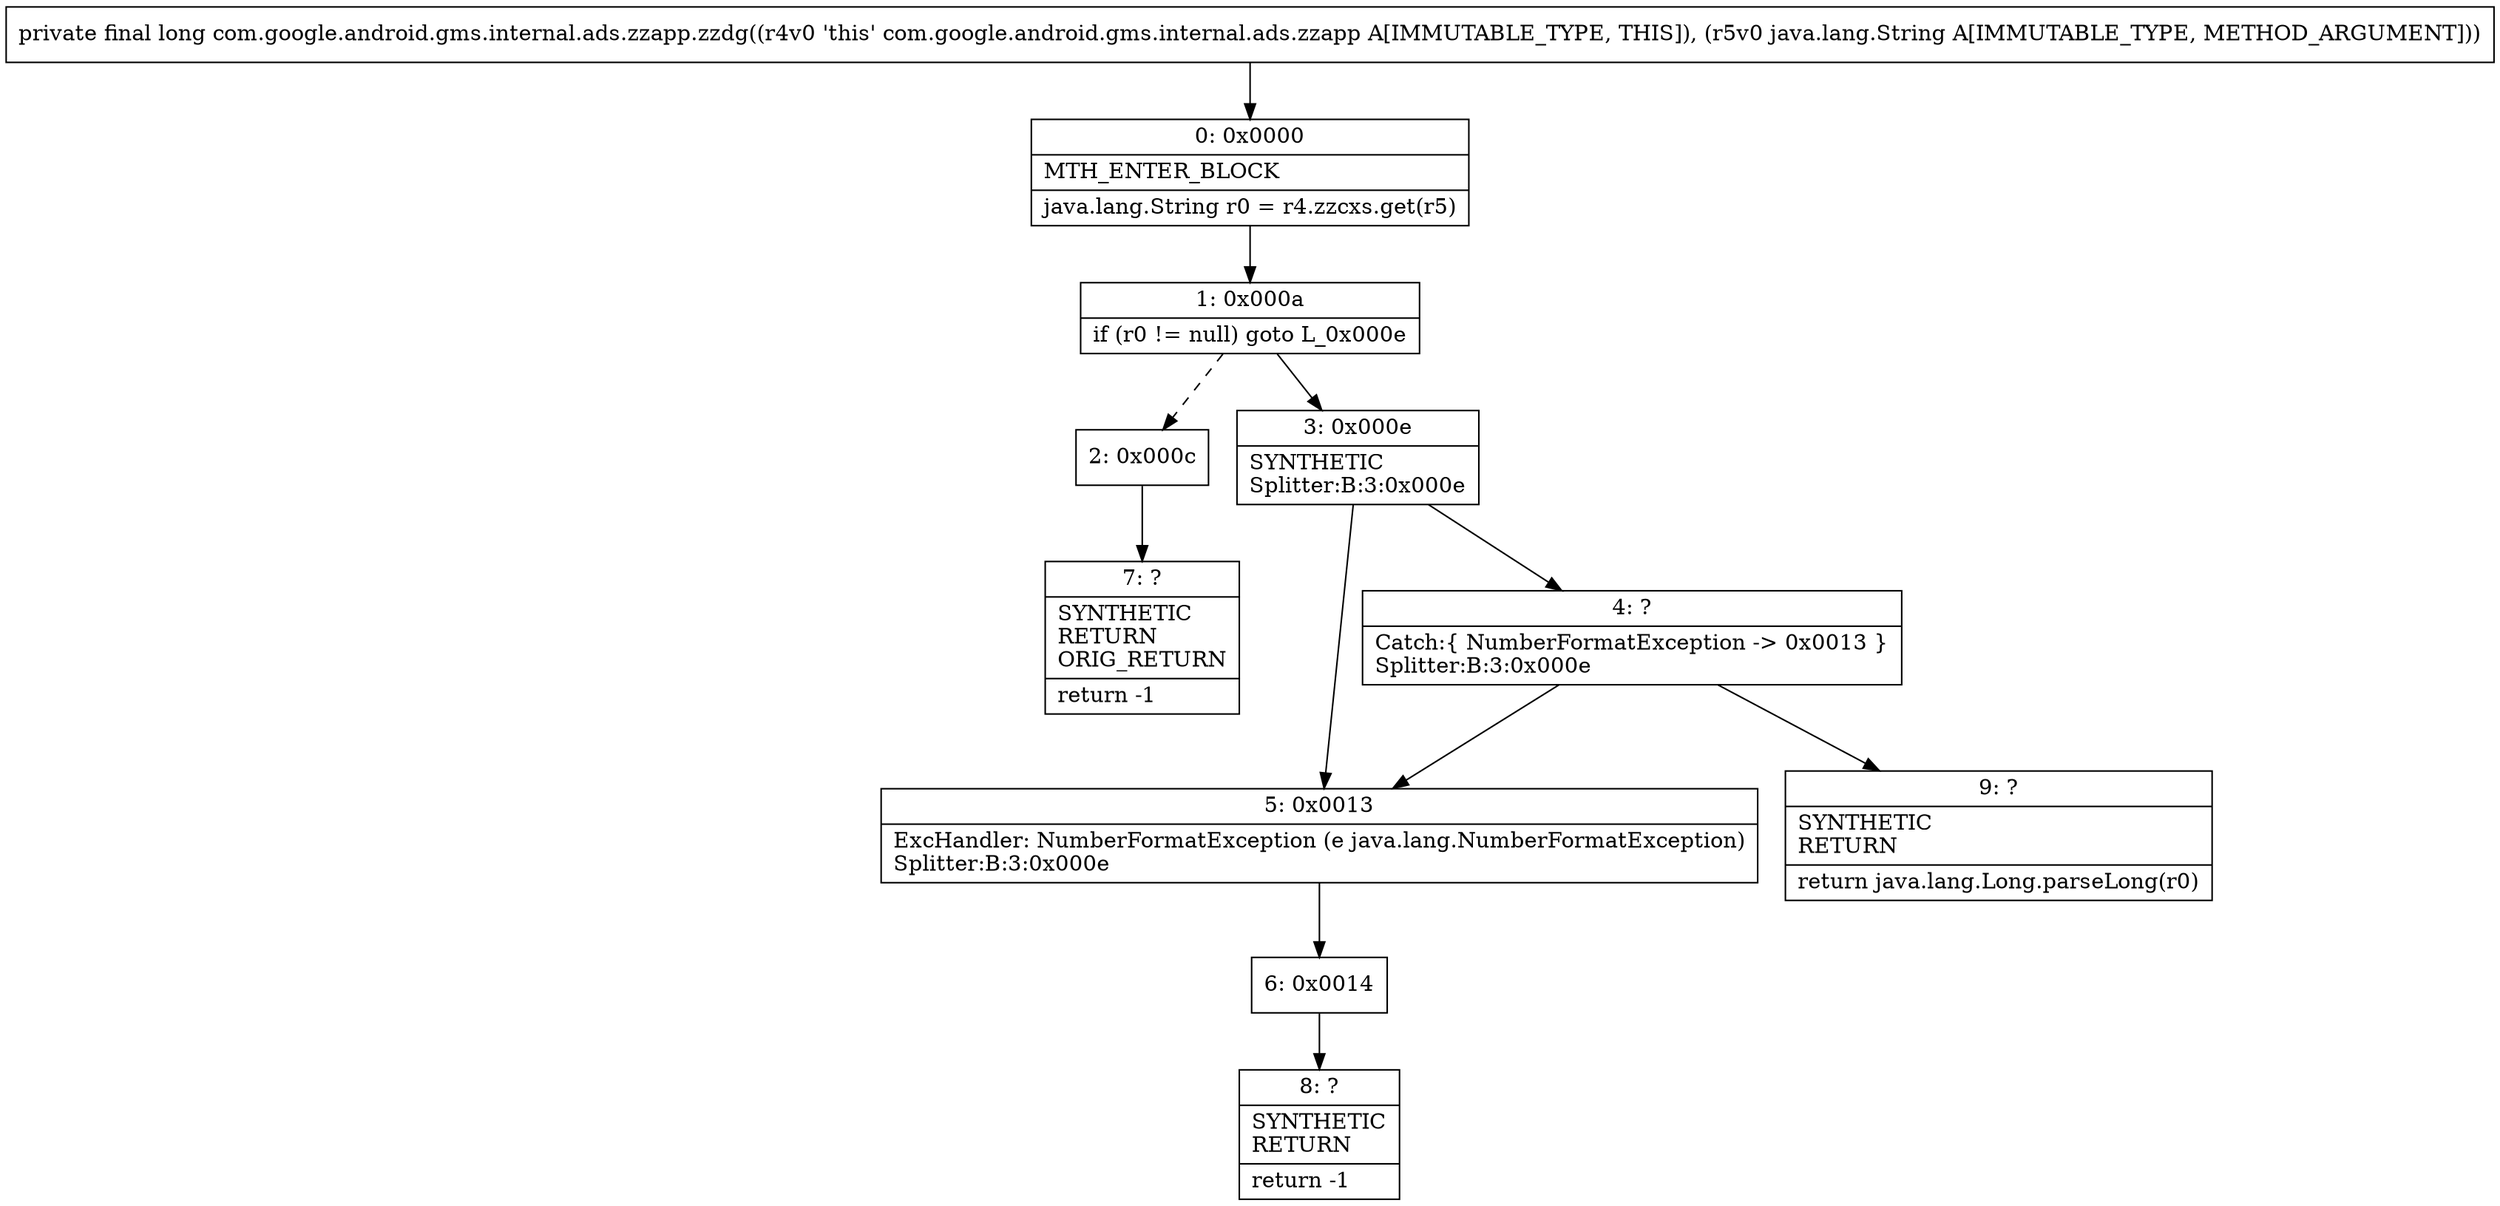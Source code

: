 digraph "CFG forcom.google.android.gms.internal.ads.zzapp.zzdg(Ljava\/lang\/String;)J" {
Node_0 [shape=record,label="{0\:\ 0x0000|MTH_ENTER_BLOCK\l|java.lang.String r0 = r4.zzcxs.get(r5)\l}"];
Node_1 [shape=record,label="{1\:\ 0x000a|if (r0 != null) goto L_0x000e\l}"];
Node_2 [shape=record,label="{2\:\ 0x000c}"];
Node_3 [shape=record,label="{3\:\ 0x000e|SYNTHETIC\lSplitter:B:3:0x000e\l}"];
Node_4 [shape=record,label="{4\:\ ?|Catch:\{ NumberFormatException \-\> 0x0013 \}\lSplitter:B:3:0x000e\l}"];
Node_5 [shape=record,label="{5\:\ 0x0013|ExcHandler: NumberFormatException (e java.lang.NumberFormatException)\lSplitter:B:3:0x000e\l}"];
Node_6 [shape=record,label="{6\:\ 0x0014}"];
Node_7 [shape=record,label="{7\:\ ?|SYNTHETIC\lRETURN\lORIG_RETURN\l|return \-1\l}"];
Node_8 [shape=record,label="{8\:\ ?|SYNTHETIC\lRETURN\l|return \-1\l}"];
Node_9 [shape=record,label="{9\:\ ?|SYNTHETIC\lRETURN\l|return java.lang.Long.parseLong(r0)\l}"];
MethodNode[shape=record,label="{private final long com.google.android.gms.internal.ads.zzapp.zzdg((r4v0 'this' com.google.android.gms.internal.ads.zzapp A[IMMUTABLE_TYPE, THIS]), (r5v0 java.lang.String A[IMMUTABLE_TYPE, METHOD_ARGUMENT])) }"];
MethodNode -> Node_0;
Node_0 -> Node_1;
Node_1 -> Node_2[style=dashed];
Node_1 -> Node_3;
Node_2 -> Node_7;
Node_3 -> Node_4;
Node_3 -> Node_5;
Node_4 -> Node_5;
Node_4 -> Node_9;
Node_5 -> Node_6;
Node_6 -> Node_8;
}


